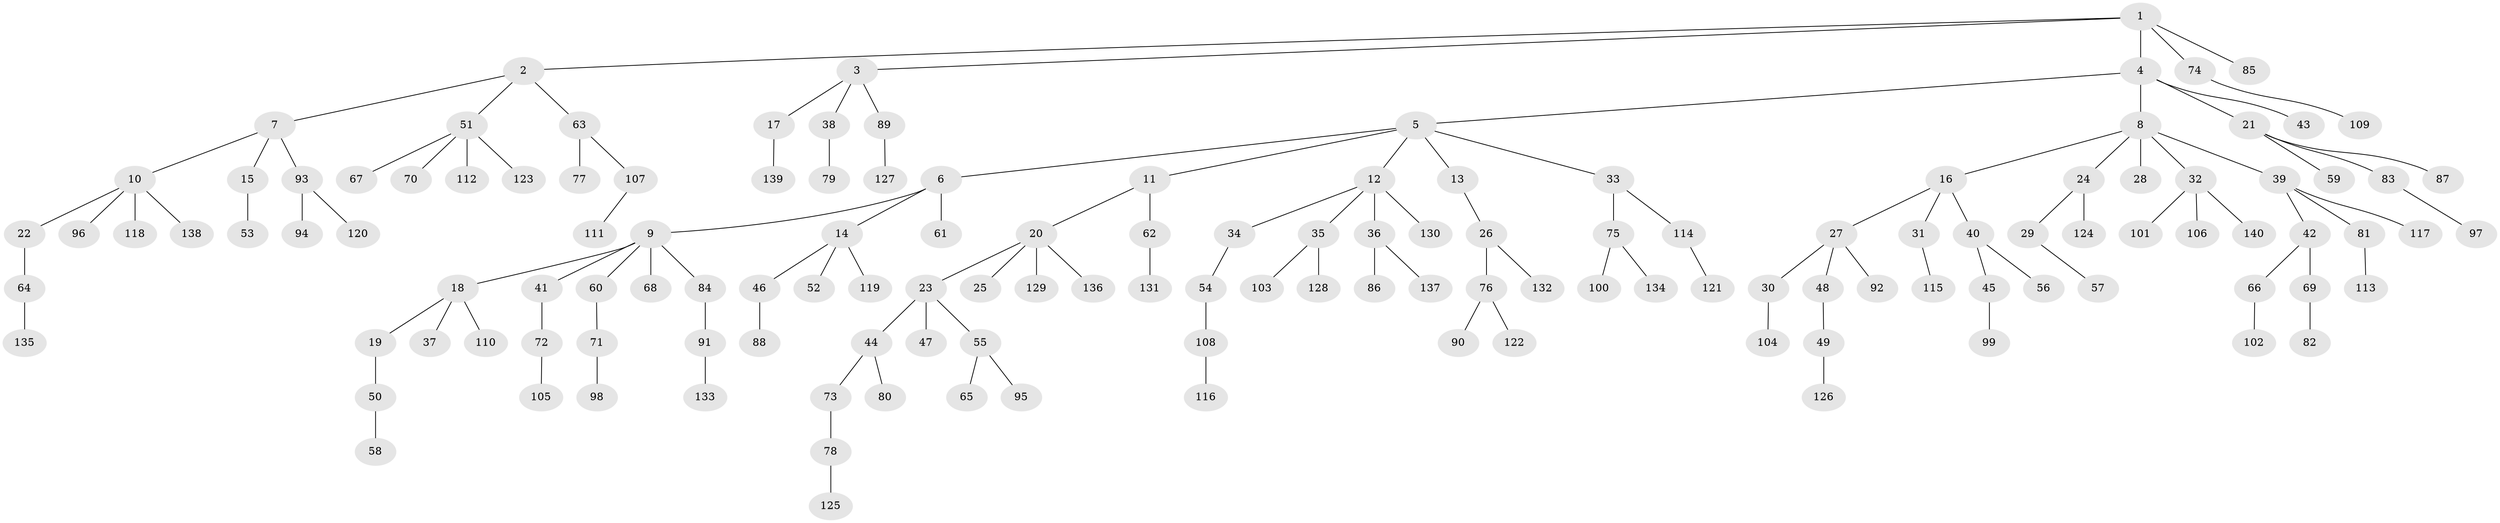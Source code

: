 // coarse degree distribution, {6: 0.046511627906976744, 2: 0.16279069767441862, 1: 0.5581395348837209, 3: 0.16279069767441862, 4: 0.046511627906976744, 5: 0.023255813953488372}
// Generated by graph-tools (version 1.1) at 2025/37/03/04/25 23:37:29]
// undirected, 140 vertices, 139 edges
graph export_dot {
  node [color=gray90,style=filled];
  1;
  2;
  3;
  4;
  5;
  6;
  7;
  8;
  9;
  10;
  11;
  12;
  13;
  14;
  15;
  16;
  17;
  18;
  19;
  20;
  21;
  22;
  23;
  24;
  25;
  26;
  27;
  28;
  29;
  30;
  31;
  32;
  33;
  34;
  35;
  36;
  37;
  38;
  39;
  40;
  41;
  42;
  43;
  44;
  45;
  46;
  47;
  48;
  49;
  50;
  51;
  52;
  53;
  54;
  55;
  56;
  57;
  58;
  59;
  60;
  61;
  62;
  63;
  64;
  65;
  66;
  67;
  68;
  69;
  70;
  71;
  72;
  73;
  74;
  75;
  76;
  77;
  78;
  79;
  80;
  81;
  82;
  83;
  84;
  85;
  86;
  87;
  88;
  89;
  90;
  91;
  92;
  93;
  94;
  95;
  96;
  97;
  98;
  99;
  100;
  101;
  102;
  103;
  104;
  105;
  106;
  107;
  108;
  109;
  110;
  111;
  112;
  113;
  114;
  115;
  116;
  117;
  118;
  119;
  120;
  121;
  122;
  123;
  124;
  125;
  126;
  127;
  128;
  129;
  130;
  131;
  132;
  133;
  134;
  135;
  136;
  137;
  138;
  139;
  140;
  1 -- 2;
  1 -- 3;
  1 -- 4;
  1 -- 74;
  1 -- 85;
  2 -- 7;
  2 -- 51;
  2 -- 63;
  3 -- 17;
  3 -- 38;
  3 -- 89;
  4 -- 5;
  4 -- 8;
  4 -- 21;
  4 -- 43;
  5 -- 6;
  5 -- 11;
  5 -- 12;
  5 -- 13;
  5 -- 33;
  6 -- 9;
  6 -- 14;
  6 -- 61;
  7 -- 10;
  7 -- 15;
  7 -- 93;
  8 -- 16;
  8 -- 24;
  8 -- 28;
  8 -- 32;
  8 -- 39;
  9 -- 18;
  9 -- 41;
  9 -- 60;
  9 -- 68;
  9 -- 84;
  10 -- 22;
  10 -- 96;
  10 -- 118;
  10 -- 138;
  11 -- 20;
  11 -- 62;
  12 -- 34;
  12 -- 35;
  12 -- 36;
  12 -- 130;
  13 -- 26;
  14 -- 46;
  14 -- 52;
  14 -- 119;
  15 -- 53;
  16 -- 27;
  16 -- 31;
  16 -- 40;
  17 -- 139;
  18 -- 19;
  18 -- 37;
  18 -- 110;
  19 -- 50;
  20 -- 23;
  20 -- 25;
  20 -- 129;
  20 -- 136;
  21 -- 59;
  21 -- 83;
  21 -- 87;
  22 -- 64;
  23 -- 44;
  23 -- 47;
  23 -- 55;
  24 -- 29;
  24 -- 124;
  26 -- 76;
  26 -- 132;
  27 -- 30;
  27 -- 48;
  27 -- 92;
  29 -- 57;
  30 -- 104;
  31 -- 115;
  32 -- 101;
  32 -- 106;
  32 -- 140;
  33 -- 75;
  33 -- 114;
  34 -- 54;
  35 -- 103;
  35 -- 128;
  36 -- 86;
  36 -- 137;
  38 -- 79;
  39 -- 42;
  39 -- 81;
  39 -- 117;
  40 -- 45;
  40 -- 56;
  41 -- 72;
  42 -- 66;
  42 -- 69;
  44 -- 73;
  44 -- 80;
  45 -- 99;
  46 -- 88;
  48 -- 49;
  49 -- 126;
  50 -- 58;
  51 -- 67;
  51 -- 70;
  51 -- 112;
  51 -- 123;
  54 -- 108;
  55 -- 65;
  55 -- 95;
  60 -- 71;
  62 -- 131;
  63 -- 77;
  63 -- 107;
  64 -- 135;
  66 -- 102;
  69 -- 82;
  71 -- 98;
  72 -- 105;
  73 -- 78;
  74 -- 109;
  75 -- 100;
  75 -- 134;
  76 -- 90;
  76 -- 122;
  78 -- 125;
  81 -- 113;
  83 -- 97;
  84 -- 91;
  89 -- 127;
  91 -- 133;
  93 -- 94;
  93 -- 120;
  107 -- 111;
  108 -- 116;
  114 -- 121;
}
